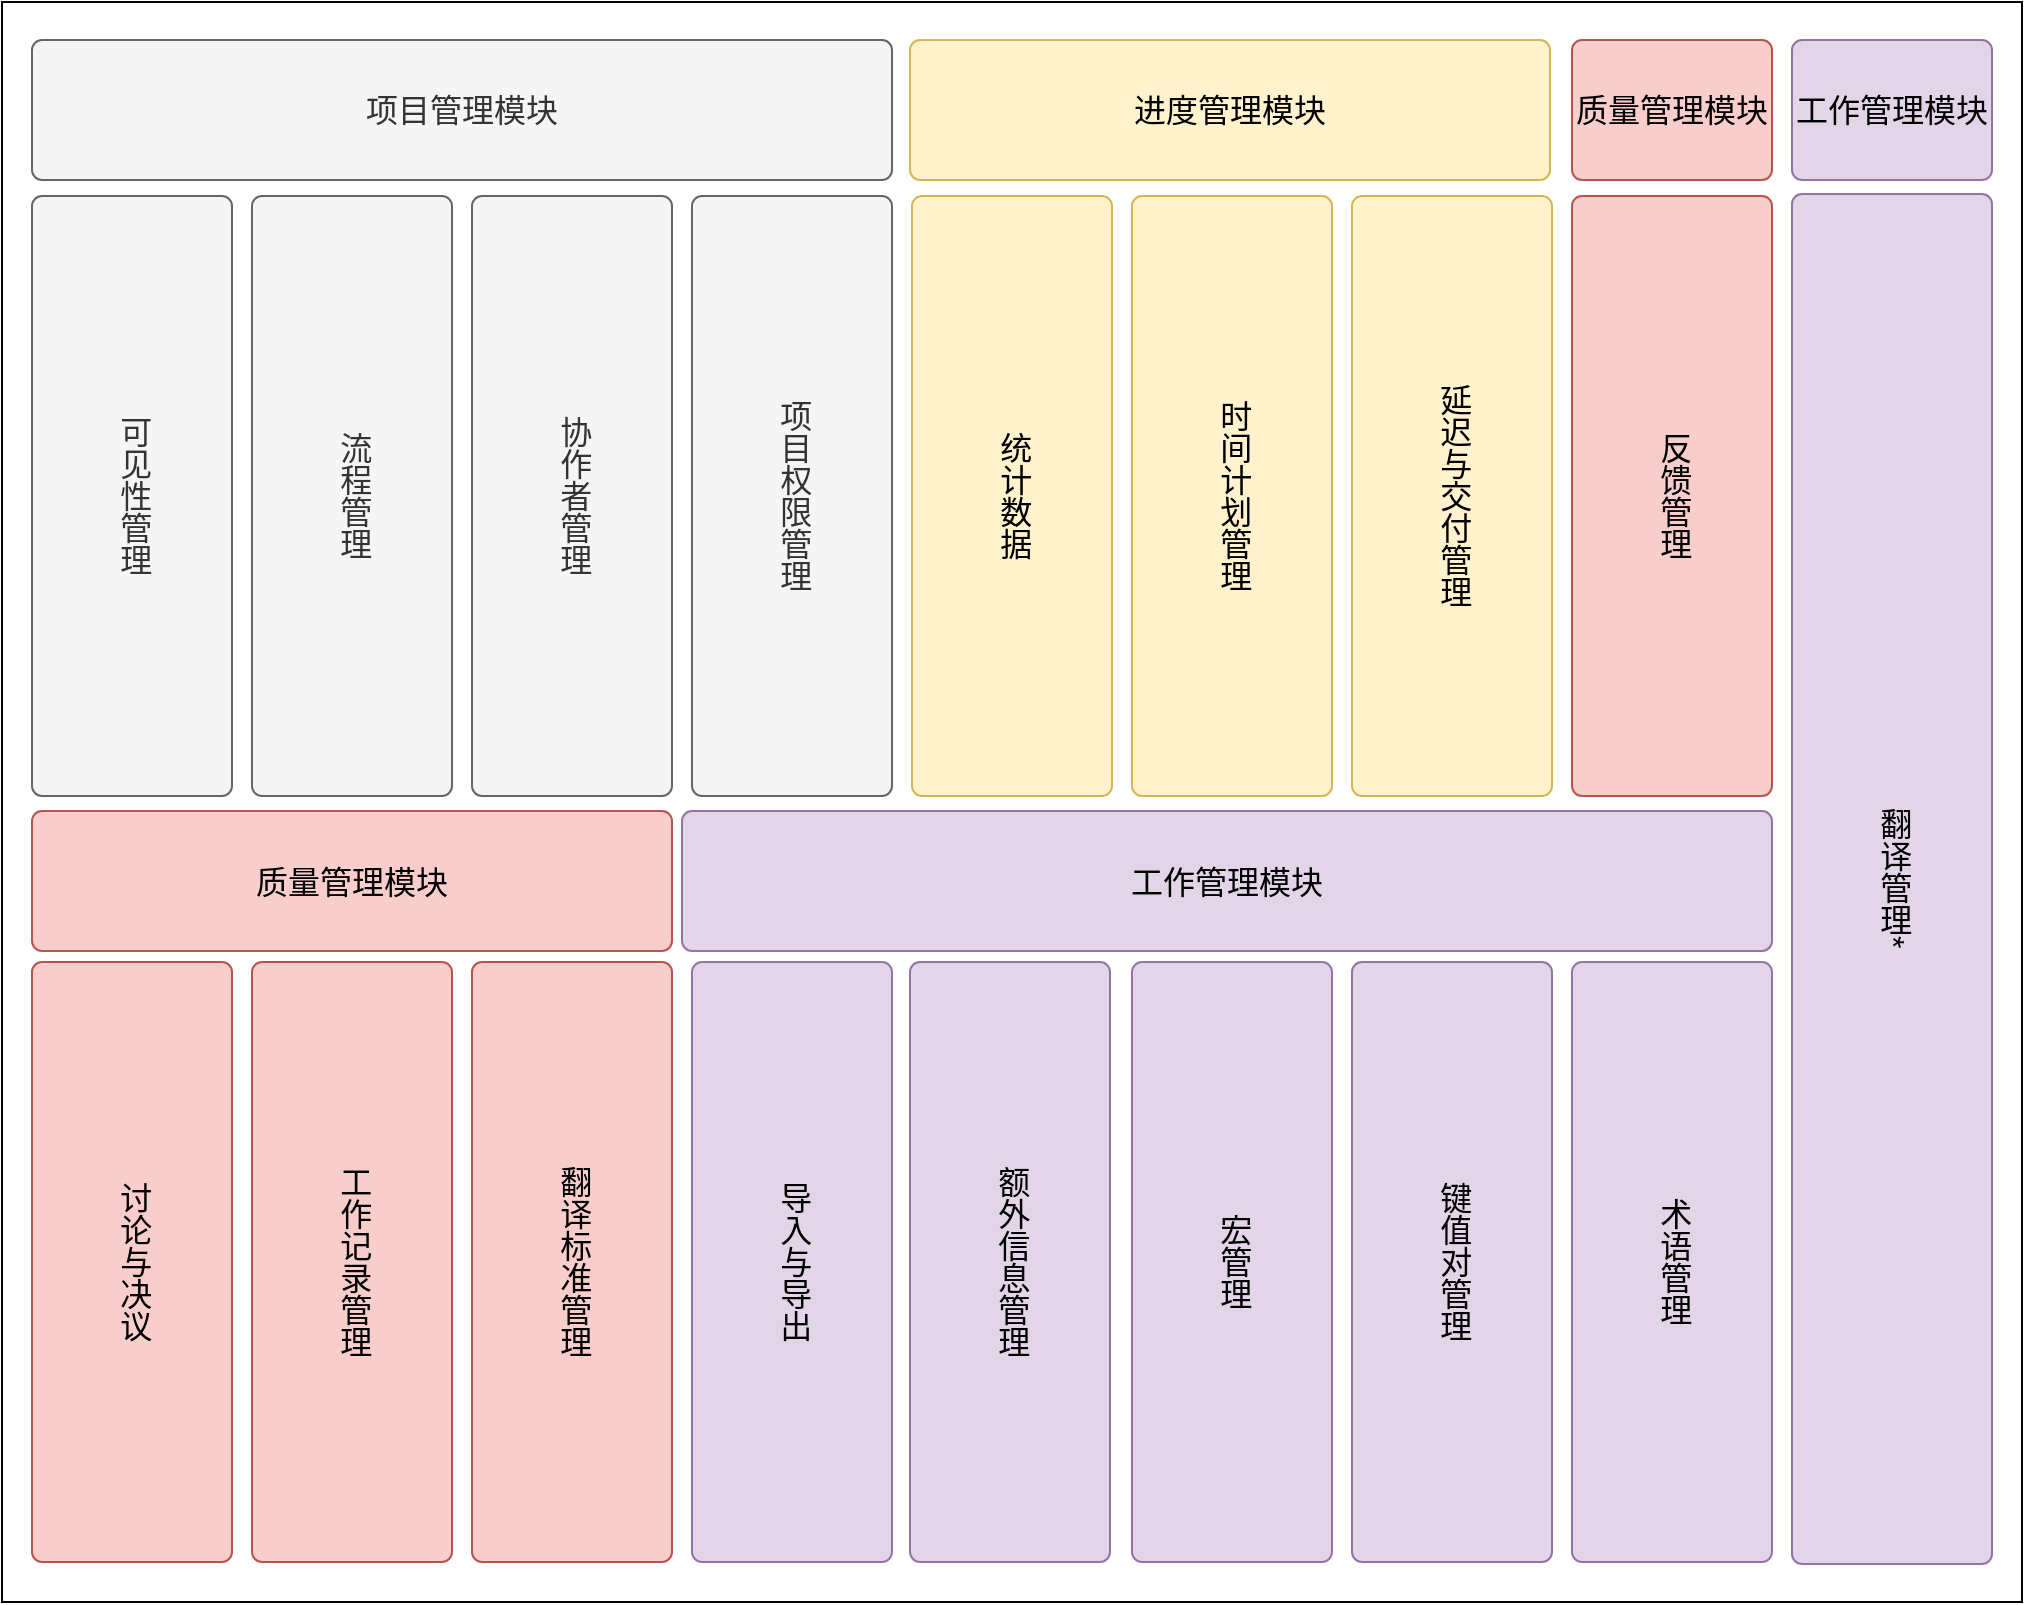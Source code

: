 <mxfile version="24.2.5" type="github">
  <diagram name="第 1 页" id="V8-n8_FriGJiyKp9su89">
    <mxGraphModel dx="1132" dy="1105" grid="1" gridSize="10" guides="1" tooltips="1" connect="1" arrows="1" fold="1" page="1" pageScale="1" pageWidth="827" pageHeight="1169" math="0" shadow="0">
      <root>
        <mxCell id="0" />
        <mxCell id="1" parent="0" />
        <mxCell id="KaJjcw1XXauKVS8Kd-m9-5" value="" style="rounded=0;whiteSpace=wrap;html=1;verticalAlign=middle;" vertex="1" parent="1">
          <mxGeometry width="1010" height="800" as="geometry" />
        </mxCell>
        <mxCell id="KaJjcw1XXauKVS8Kd-m9-6" value="可见性管理" style="html=1;align=center;verticalAlign=middle;rounded=1;absoluteArcSize=1;arcSize=10;dashed=0;whiteSpace=wrap;textDirection=vertical-lr;fontSize=16;labelPosition=center;verticalLabelPosition=middle;fillColor=#f5f5f5;fontColor=#333333;strokeColor=#666666;" vertex="1" parent="1">
          <mxGeometry x="15" y="97" width="100" height="300" as="geometry" />
        </mxCell>
        <mxCell id="KaJjcw1XXauKVS8Kd-m9-7" value="流程管理" style="html=1;align=center;verticalAlign=middle;rounded=1;absoluteArcSize=1;arcSize=10;dashed=0;whiteSpace=wrap;textDirection=vertical-lr;fontSize=16;fillColor=#f5f5f5;fontColor=#333333;strokeColor=#666666;" vertex="1" parent="1">
          <mxGeometry x="125" y="97" width="100" height="300" as="geometry" />
        </mxCell>
        <mxCell id="KaJjcw1XXauKVS8Kd-m9-8" value="协作者管理" style="html=1;align=center;verticalAlign=middle;rounded=1;absoluteArcSize=1;arcSize=10;dashed=0;whiteSpace=wrap;textDirection=vertical-lr;fontSize=16;fillColor=#f5f5f5;fontColor=#333333;strokeColor=#666666;" vertex="1" parent="1">
          <mxGeometry x="235" y="97" width="100" height="300" as="geometry" />
        </mxCell>
        <mxCell id="KaJjcw1XXauKVS8Kd-m9-9" value="项目权限管理" style="html=1;align=center;verticalAlign=middle;rounded=1;absoluteArcSize=1;arcSize=10;dashed=0;whiteSpace=wrap;textDirection=vertical-lr;fontSize=16;fillColor=#f5f5f5;fontColor=#333333;strokeColor=#666666;" vertex="1" parent="1">
          <mxGeometry x="345" y="97" width="100" height="300" as="geometry" />
        </mxCell>
        <mxCell id="KaJjcw1XXauKVS8Kd-m9-10" value="统计数据" style="html=1;align=center;verticalAlign=middle;rounded=1;absoluteArcSize=1;arcSize=10;dashed=0;whiteSpace=wrap;textDirection=vertical-lr;fontSize=16;fillColor=#fff2cc;strokeColor=#d6b656;" vertex="1" parent="1">
          <mxGeometry x="455" y="97" width="100" height="300" as="geometry" />
        </mxCell>
        <mxCell id="KaJjcw1XXauKVS8Kd-m9-11" value="时间计划管理" style="html=1;align=center;verticalAlign=middle;rounded=1;absoluteArcSize=1;arcSize=10;dashed=0;whiteSpace=wrap;textDirection=vertical-lr;fontSize=16;fillColor=#fff2cc;strokeColor=#d6b656;" vertex="1" parent="1">
          <mxGeometry x="565" y="97" width="100" height="300" as="geometry" />
        </mxCell>
        <mxCell id="KaJjcw1XXauKVS8Kd-m9-12" value="延迟与交付管理" style="html=1;align=center;verticalAlign=middle;rounded=1;absoluteArcSize=1;arcSize=10;dashed=0;whiteSpace=wrap;textDirection=vertical-lr;fontSize=16;fillColor=#fff2cc;strokeColor=#d6b656;" vertex="1" parent="1">
          <mxGeometry x="675" y="97" width="100" height="300" as="geometry" />
        </mxCell>
        <mxCell id="KaJjcw1XXauKVS8Kd-m9-13" value="反馈管理" style="html=1;align=center;verticalAlign=middle;rounded=1;absoluteArcSize=1;arcSize=10;dashed=0;whiteSpace=wrap;textDirection=vertical-lr;fontSize=16;fillColor=#f8cecc;strokeColor=#b85450;" vertex="1" parent="1">
          <mxGeometry x="785" y="97" width="100" height="300" as="geometry" />
        </mxCell>
        <mxCell id="KaJjcw1XXauKVS8Kd-m9-14" value="讨论与决议" style="html=1;align=center;verticalAlign=middle;rounded=1;absoluteArcSize=1;arcSize=10;dashed=0;whiteSpace=wrap;textDirection=vertical-lr;fontSize=16;fillColor=#f8cecc;strokeColor=#b85450;" vertex="1" parent="1">
          <mxGeometry x="15" y="480" width="100" height="300" as="geometry" />
        </mxCell>
        <mxCell id="KaJjcw1XXauKVS8Kd-m9-15" value="工作记录管理" style="html=1;align=center;verticalAlign=middle;rounded=1;absoluteArcSize=1;arcSize=10;dashed=0;whiteSpace=wrap;textDirection=vertical-lr;fontSize=16;fillColor=#f8cecc;strokeColor=#b85450;" vertex="1" parent="1">
          <mxGeometry x="125" y="480" width="100" height="300" as="geometry" />
        </mxCell>
        <mxCell id="KaJjcw1XXauKVS8Kd-m9-16" value="翻译标准管理" style="html=1;align=center;verticalAlign=middle;rounded=1;absoluteArcSize=1;arcSize=10;dashed=0;whiteSpace=wrap;textDirection=vertical-lr;fontSize=16;fillColor=#f8cecc;strokeColor=#b85450;" vertex="1" parent="1">
          <mxGeometry x="235" y="480" width="100" height="300" as="geometry" />
        </mxCell>
        <mxCell id="KaJjcw1XXauKVS8Kd-m9-17" value="导入与导出" style="html=1;align=center;verticalAlign=middle;rounded=1;absoluteArcSize=1;arcSize=10;dashed=0;whiteSpace=wrap;textDirection=vertical-lr;fontSize=16;fillColor=#e1d5e7;strokeColor=#9673a6;" vertex="1" parent="1">
          <mxGeometry x="345" y="480" width="100" height="300" as="geometry" />
        </mxCell>
        <mxCell id="KaJjcw1XXauKVS8Kd-m9-18" value="额外信息管理" style="html=1;align=center;verticalAlign=middle;rounded=1;absoluteArcSize=1;arcSize=10;dashed=0;whiteSpace=wrap;textDirection=vertical-lr;fontSize=16;fillColor=#e1d5e7;strokeColor=#9673a6;" vertex="1" parent="1">
          <mxGeometry x="454" y="480" width="100" height="300" as="geometry" />
        </mxCell>
        <mxCell id="KaJjcw1XXauKVS8Kd-m9-19" value="宏管理" style="html=1;align=center;verticalAlign=middle;rounded=1;absoluteArcSize=1;arcSize=10;dashed=0;whiteSpace=wrap;textDirection=vertical-lr;fontSize=16;fillColor=#e1d5e7;strokeColor=#9673a6;" vertex="1" parent="1">
          <mxGeometry x="565" y="480" width="100" height="300" as="geometry" />
        </mxCell>
        <mxCell id="KaJjcw1XXauKVS8Kd-m9-20" value="键值对管理" style="html=1;align=center;verticalAlign=middle;rounded=1;absoluteArcSize=1;arcSize=10;dashed=0;whiteSpace=wrap;textDirection=vertical-lr;fontSize=16;fillColor=#e1d5e7;strokeColor=#9673a6;" vertex="1" parent="1">
          <mxGeometry x="675" y="480" width="100" height="300" as="geometry" />
        </mxCell>
        <mxCell id="KaJjcw1XXauKVS8Kd-m9-21" value="术语管理" style="html=1;align=center;verticalAlign=middle;rounded=1;absoluteArcSize=1;arcSize=10;dashed=0;whiteSpace=wrap;textDirection=vertical-lr;fontSize=16;fillColor=#e1d5e7;strokeColor=#9673a6;" vertex="1" parent="1">
          <mxGeometry x="785" y="480" width="100" height="300" as="geometry" />
        </mxCell>
        <mxCell id="KaJjcw1XXauKVS8Kd-m9-22" value="翻译管理*" style="html=1;align=center;verticalAlign=middle;rounded=1;absoluteArcSize=1;arcSize=10;dashed=0;whiteSpace=wrap;textDirection=vertical-lr;fontSize=16;fillColor=#e1d5e7;strokeColor=#9673a6;" vertex="1" parent="1">
          <mxGeometry x="895" y="96" width="100" height="685" as="geometry" />
        </mxCell>
        <mxCell id="KaJjcw1XXauKVS8Kd-m9-23" value="项目管理模块" style="html=1;align=center;verticalAlign=middle;rounded=1;absoluteArcSize=1;arcSize=10;dashed=0;whiteSpace=wrap;fontSize=16;fillColor=#f5f5f5;fontColor=#333333;strokeColor=#666666;" vertex="1" parent="1">
          <mxGeometry x="15" y="19" width="430" height="70" as="geometry" />
        </mxCell>
        <mxCell id="KaJjcw1XXauKVS8Kd-m9-24" value="进度管理模块" style="html=1;align=center;verticalAlign=middle;rounded=1;absoluteArcSize=1;arcSize=10;dashed=0;whiteSpace=wrap;fontSize=16;fillColor=#fff2cc;strokeColor=#d6b656;" vertex="1" parent="1">
          <mxGeometry x="454" y="19" width="320" height="70" as="geometry" />
        </mxCell>
        <mxCell id="KaJjcw1XXauKVS8Kd-m9-25" value="质量管理模块" style="html=1;align=center;verticalAlign=middle;rounded=1;absoluteArcSize=1;arcSize=10;dashed=0;whiteSpace=wrap;fontSize=16;fillColor=#f8cecc;strokeColor=#b85450;" vertex="1" parent="1">
          <mxGeometry x="785" y="19" width="100" height="70" as="geometry" />
        </mxCell>
        <mxCell id="KaJjcw1XXauKVS8Kd-m9-26" value="工作管理模块" style="html=1;align=center;verticalAlign=middle;rounded=1;absoluteArcSize=1;arcSize=10;dashed=0;whiteSpace=wrap;fontSize=16;fillColor=#e1d5e7;strokeColor=#9673a6;" vertex="1" parent="1">
          <mxGeometry x="895" y="19" width="100" height="70" as="geometry" />
        </mxCell>
        <mxCell id="KaJjcw1XXauKVS8Kd-m9-27" value="质量管理模块" style="html=1;align=center;verticalAlign=middle;rounded=1;absoluteArcSize=1;arcSize=10;dashed=0;whiteSpace=wrap;fontSize=16;fillColor=#f8cecc;strokeColor=#b85450;" vertex="1" parent="1">
          <mxGeometry x="15" y="404.5" width="320" height="70" as="geometry" />
        </mxCell>
        <mxCell id="KaJjcw1XXauKVS8Kd-m9-28" value="工作管理模块" style="html=1;align=center;verticalAlign=middle;rounded=1;absoluteArcSize=1;arcSize=10;dashed=0;whiteSpace=wrap;fontSize=16;fillColor=#e1d5e7;strokeColor=#9673a6;" vertex="1" parent="1">
          <mxGeometry x="340" y="404.5" width="545" height="70" as="geometry" />
        </mxCell>
      </root>
    </mxGraphModel>
  </diagram>
</mxfile>
